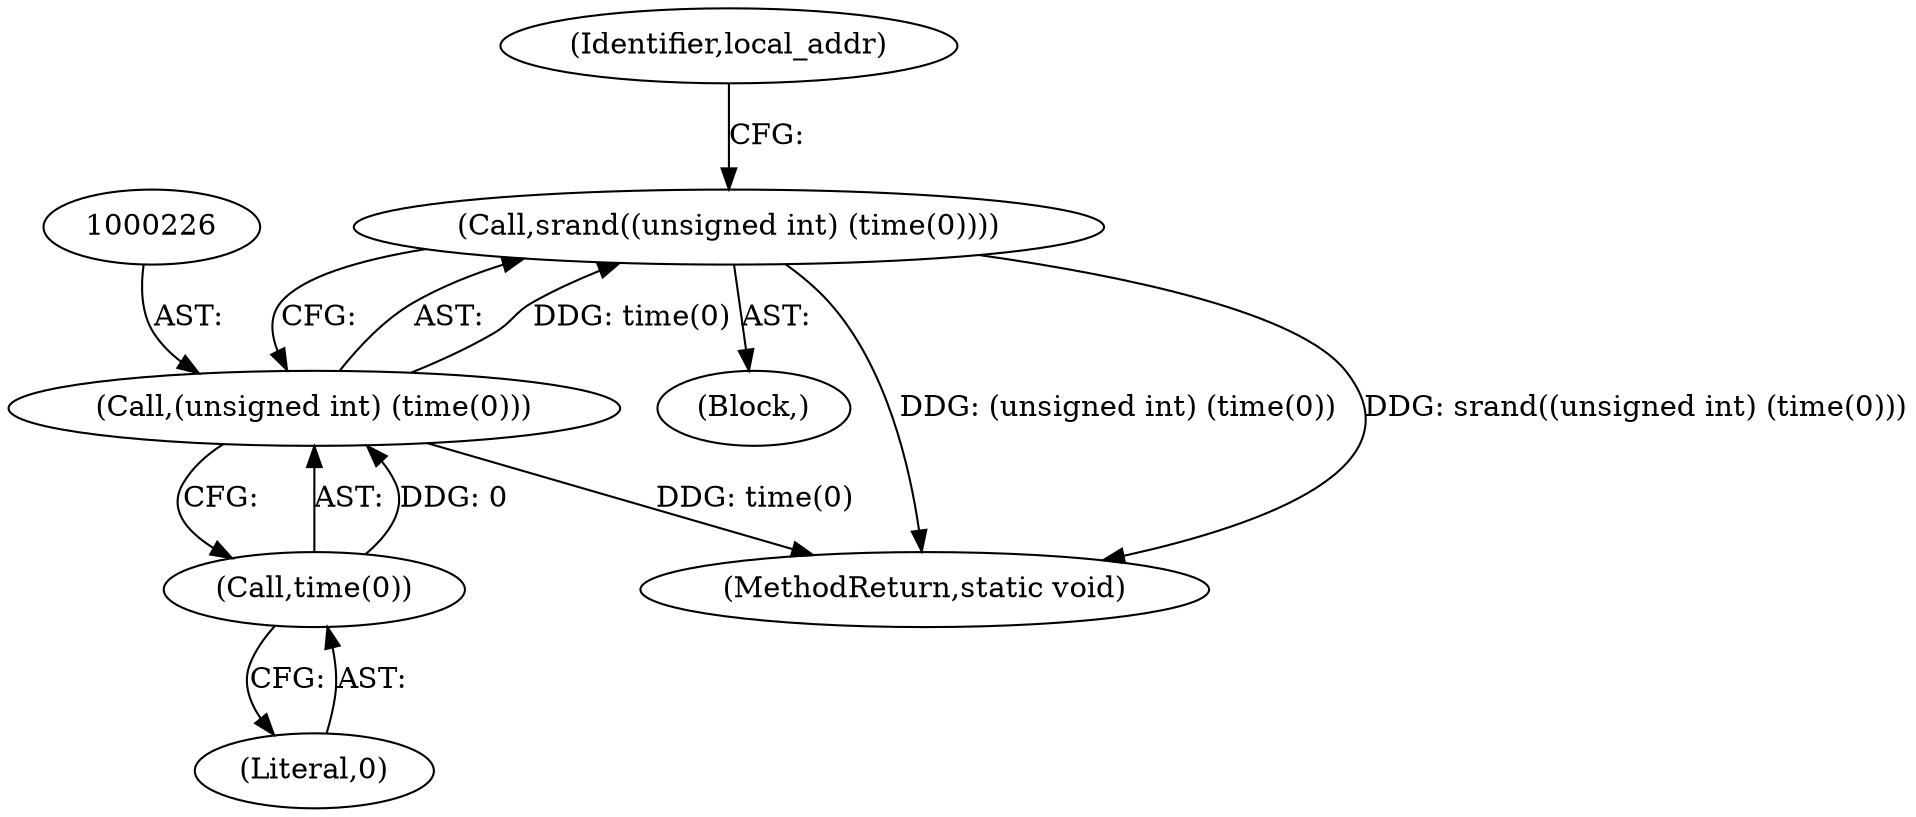 digraph "0_Android_472271b153c5dc53c28beac55480a8d8434b2d5c_12@API" {
"1000224" [label="(Call,srand((unsigned int) (time(0))))"];
"1000225" [label="(Call,(unsigned int) (time(0)))"];
"1000227" [label="(Call,time(0))"];
"1000224" [label="(Call,srand((unsigned int) (time(0))))"];
"1000227" [label="(Call,time(0))"];
"1000232" [label="(Identifier,local_addr)"];
"1000225" [label="(Call,(unsigned int) (time(0)))"];
"1000222" [label="(Block,)"];
"1000347" [label="(MethodReturn,static void)"];
"1000228" [label="(Literal,0)"];
"1000224" -> "1000222"  [label="AST: "];
"1000224" -> "1000225"  [label="CFG: "];
"1000225" -> "1000224"  [label="AST: "];
"1000232" -> "1000224"  [label="CFG: "];
"1000224" -> "1000347"  [label="DDG: (unsigned int) (time(0))"];
"1000224" -> "1000347"  [label="DDG: srand((unsigned int) (time(0)))"];
"1000225" -> "1000224"  [label="DDG: time(0)"];
"1000225" -> "1000227"  [label="CFG: "];
"1000226" -> "1000225"  [label="AST: "];
"1000227" -> "1000225"  [label="AST: "];
"1000225" -> "1000347"  [label="DDG: time(0)"];
"1000227" -> "1000225"  [label="DDG: 0"];
"1000227" -> "1000228"  [label="CFG: "];
"1000228" -> "1000227"  [label="AST: "];
}
